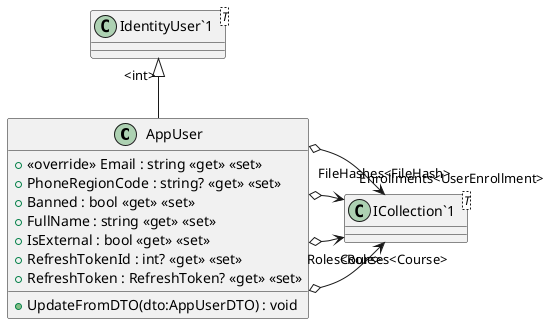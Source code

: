 @startuml
class AppUser {
    + <<override>> Email : string <<get>> <<set>>
    + PhoneRegionCode : string? <<get>> <<set>>
    + Banned : bool <<get>> <<set>>
    + FullName : string <<get>> <<set>>
    + IsExternal : bool <<get>> <<set>>
    + RefreshTokenId : int? <<get>> <<set>>
    + RefreshToken : RefreshToken? <<get>> <<set>>
    + UpdateFromDTO(dto:AppUserDTO) : void
}
class "IdentityUser`1"<T> {
}
class "ICollection`1"<T> {
}
"IdentityUser`1" "<int>" <|-- AppUser
AppUser o-> "Roles<Role>" "ICollection`1"
AppUser o-> "Courses<Course>" "ICollection`1"
AppUser o-> "Enrollments<UserEnrollment>" "ICollection`1"
AppUser o-> "FileHashes<FileHash>" "ICollection`1"
@enduml
